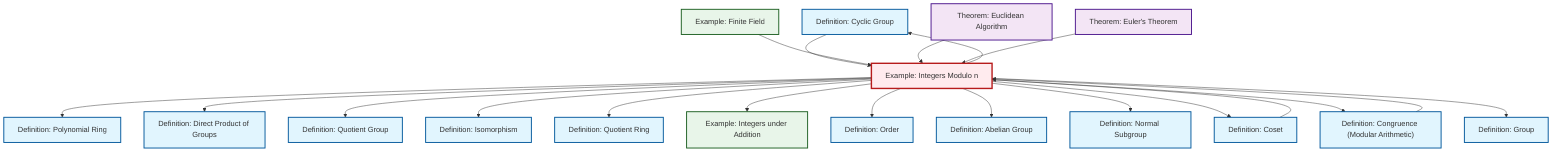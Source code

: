 graph TD
    classDef definition fill:#e1f5fe,stroke:#01579b,stroke-width:2px
    classDef theorem fill:#f3e5f5,stroke:#4a148c,stroke-width:2px
    classDef axiom fill:#fff3e0,stroke:#e65100,stroke-width:2px
    classDef example fill:#e8f5e9,stroke:#1b5e20,stroke-width:2px
    classDef current fill:#ffebee,stroke:#b71c1c,stroke-width:3px
    def-isomorphism["Definition: Isomorphism"]:::definition
    def-order["Definition: Order"]:::definition
    def-cyclic-group["Definition: Cyclic Group"]:::definition
    def-coset["Definition: Coset"]:::definition
    def-direct-product["Definition: Direct Product of Groups"]:::definition
    def-quotient-ring["Definition: Quotient Ring"]:::definition
    ex-finite-field["Example: Finite Field"]:::example
    ex-quotient-integers-mod-n["Example: Integers Modulo n"]:::example
    def-group["Definition: Group"]:::definition
    thm-euclidean-algorithm["Theorem: Euclidean Algorithm"]:::theorem
    ex-integers-addition["Example: Integers under Addition"]:::example
    def-polynomial-ring["Definition: Polynomial Ring"]:::definition
    def-congruence["Definition: Congruence (Modular Arithmetic)"]:::definition
    thm-euler["Theorem: Euler's Theorem"]:::theorem
    def-abelian-group["Definition: Abelian Group"]:::definition
    def-normal-subgroup["Definition: Normal Subgroup"]:::definition
    def-quotient-group["Definition: Quotient Group"]:::definition
    ex-quotient-integers-mod-n --> def-polynomial-ring
    ex-quotient-integers-mod-n --> def-direct-product
    ex-quotient-integers-mod-n --> def-quotient-group
    ex-quotient-integers-mod-n --> def-isomorphism
    def-cyclic-group --> ex-quotient-integers-mod-n
    def-coset --> ex-quotient-integers-mod-n
    ex-quotient-integers-mod-n --> def-quotient-ring
    ex-quotient-integers-mod-n --> ex-integers-addition
    ex-quotient-integers-mod-n --> def-order
    ex-finite-field --> ex-quotient-integers-mod-n
    thm-euclidean-algorithm --> ex-quotient-integers-mod-n
    ex-quotient-integers-mod-n --> def-abelian-group
    ex-quotient-integers-mod-n --> def-normal-subgroup
    ex-quotient-integers-mod-n --> def-cyclic-group
    def-congruence --> ex-quotient-integers-mod-n
    ex-quotient-integers-mod-n --> def-coset
    thm-euler --> ex-quotient-integers-mod-n
    ex-quotient-integers-mod-n --> def-congruence
    ex-quotient-integers-mod-n --> def-group
    class ex-quotient-integers-mod-n current